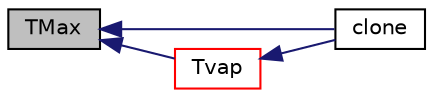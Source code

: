 digraph "TMax"
{
  bgcolor="transparent";
  edge [fontname="Helvetica",fontsize="10",labelfontname="Helvetica",labelfontsize="10"];
  node [fontname="Helvetica",fontsize="10",shape=record];
  rankdir="LR";
  Node1 [label="TMax",height=0.2,width=0.4,color="black", fillcolor="grey75", style="filled", fontcolor="black"];
  Node1 -> Node2 [dir="back",color="midnightblue",fontsize="10",style="solid",fontname="Helvetica"];
  Node2 [label="clone",height=0.2,width=0.4,color="black",URL="$a01356.html#a86b5624790a05204f3c15c78968015cd",tooltip="Construct and return a clone. "];
  Node1 -> Node3 [dir="back",color="midnightblue",fontsize="10",style="solid",fontname="Helvetica"];
  Node3 [label="Tvap",height=0.2,width=0.4,color="red",URL="$a01356.html#a3ea72cb34ae15d6af1cbf25e211eb46a",tooltip="Return vapourisation temperature. "];
  Node3 -> Node2 [dir="back",color="midnightblue",fontsize="10",style="solid",fontname="Helvetica"];
}
